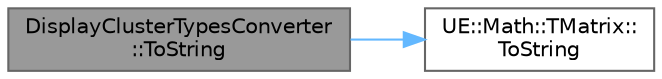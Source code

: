 digraph "DisplayClusterTypesConverter::ToString"
{
 // INTERACTIVE_SVG=YES
 // LATEX_PDF_SIZE
  bgcolor="transparent";
  edge [fontname=Helvetica,fontsize=10,labelfontname=Helvetica,labelfontsize=10];
  node [fontname=Helvetica,fontsize=10,shape=box,height=0.2,width=0.4];
  rankdir="LR";
  Node1 [id="Node000001",label="DisplayClusterTypesConverter\l::ToString",height=0.2,width=0.4,color="gray40", fillcolor="grey60", style="filled", fontcolor="black",tooltip=" "];
  Node1 -> Node2 [id="edge1_Node000001_Node000002",color="steelblue1",style="solid",tooltip=" "];
  Node2 [id="Node000002",label="UE::Math::TMatrix::\lToString",height=0.2,width=0.4,color="grey40", fillcolor="white", style="filled",URL="$d6/d69/structUE_1_1Math_1_1TMatrix.html#a0993ec4d237de5187fad51093aa4b661",tooltip="Get a textual representation of the vector."];
}

